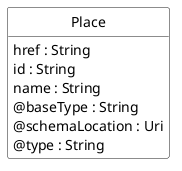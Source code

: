 @startuml
hide circle
hide methods
hide stereotype
show <<Enumeration>> stereotype
skinparam class {
   BackgroundColor<<Enumeration>> #E6F5F7
   BackgroundColor<<Ref>> #FFFFE0
   BackgroundColor<<Pivot>> #FFFFFFF
   BackgroundColor<<SimpleType>> #E2F0DA
   BackgroundColor #FCF2E3
}

class Place <<Pivot>> {
    href : String
    id : String
    name : String
    @baseType : String
    @schemaLocation : Uri
    @type : String
}


@enduml